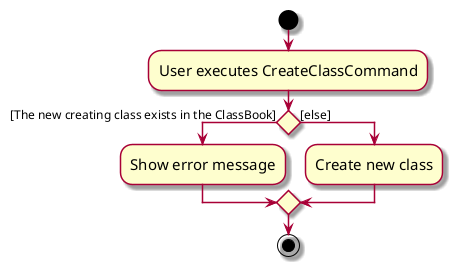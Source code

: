 @startuml
skin rose
skinparam ActivityFontSize 15
skinparam ArrowFontSize 12
start
:User executes CreateClassCommand;

'Since the beta syntax does not support placing the condition outside the
'diamond we place it as the true branch instead.

if () then ([The new creating class exists in the ClassBook])
    :Show error message;
else ([else])
    :Create new class;
endif
stop
@enduml
